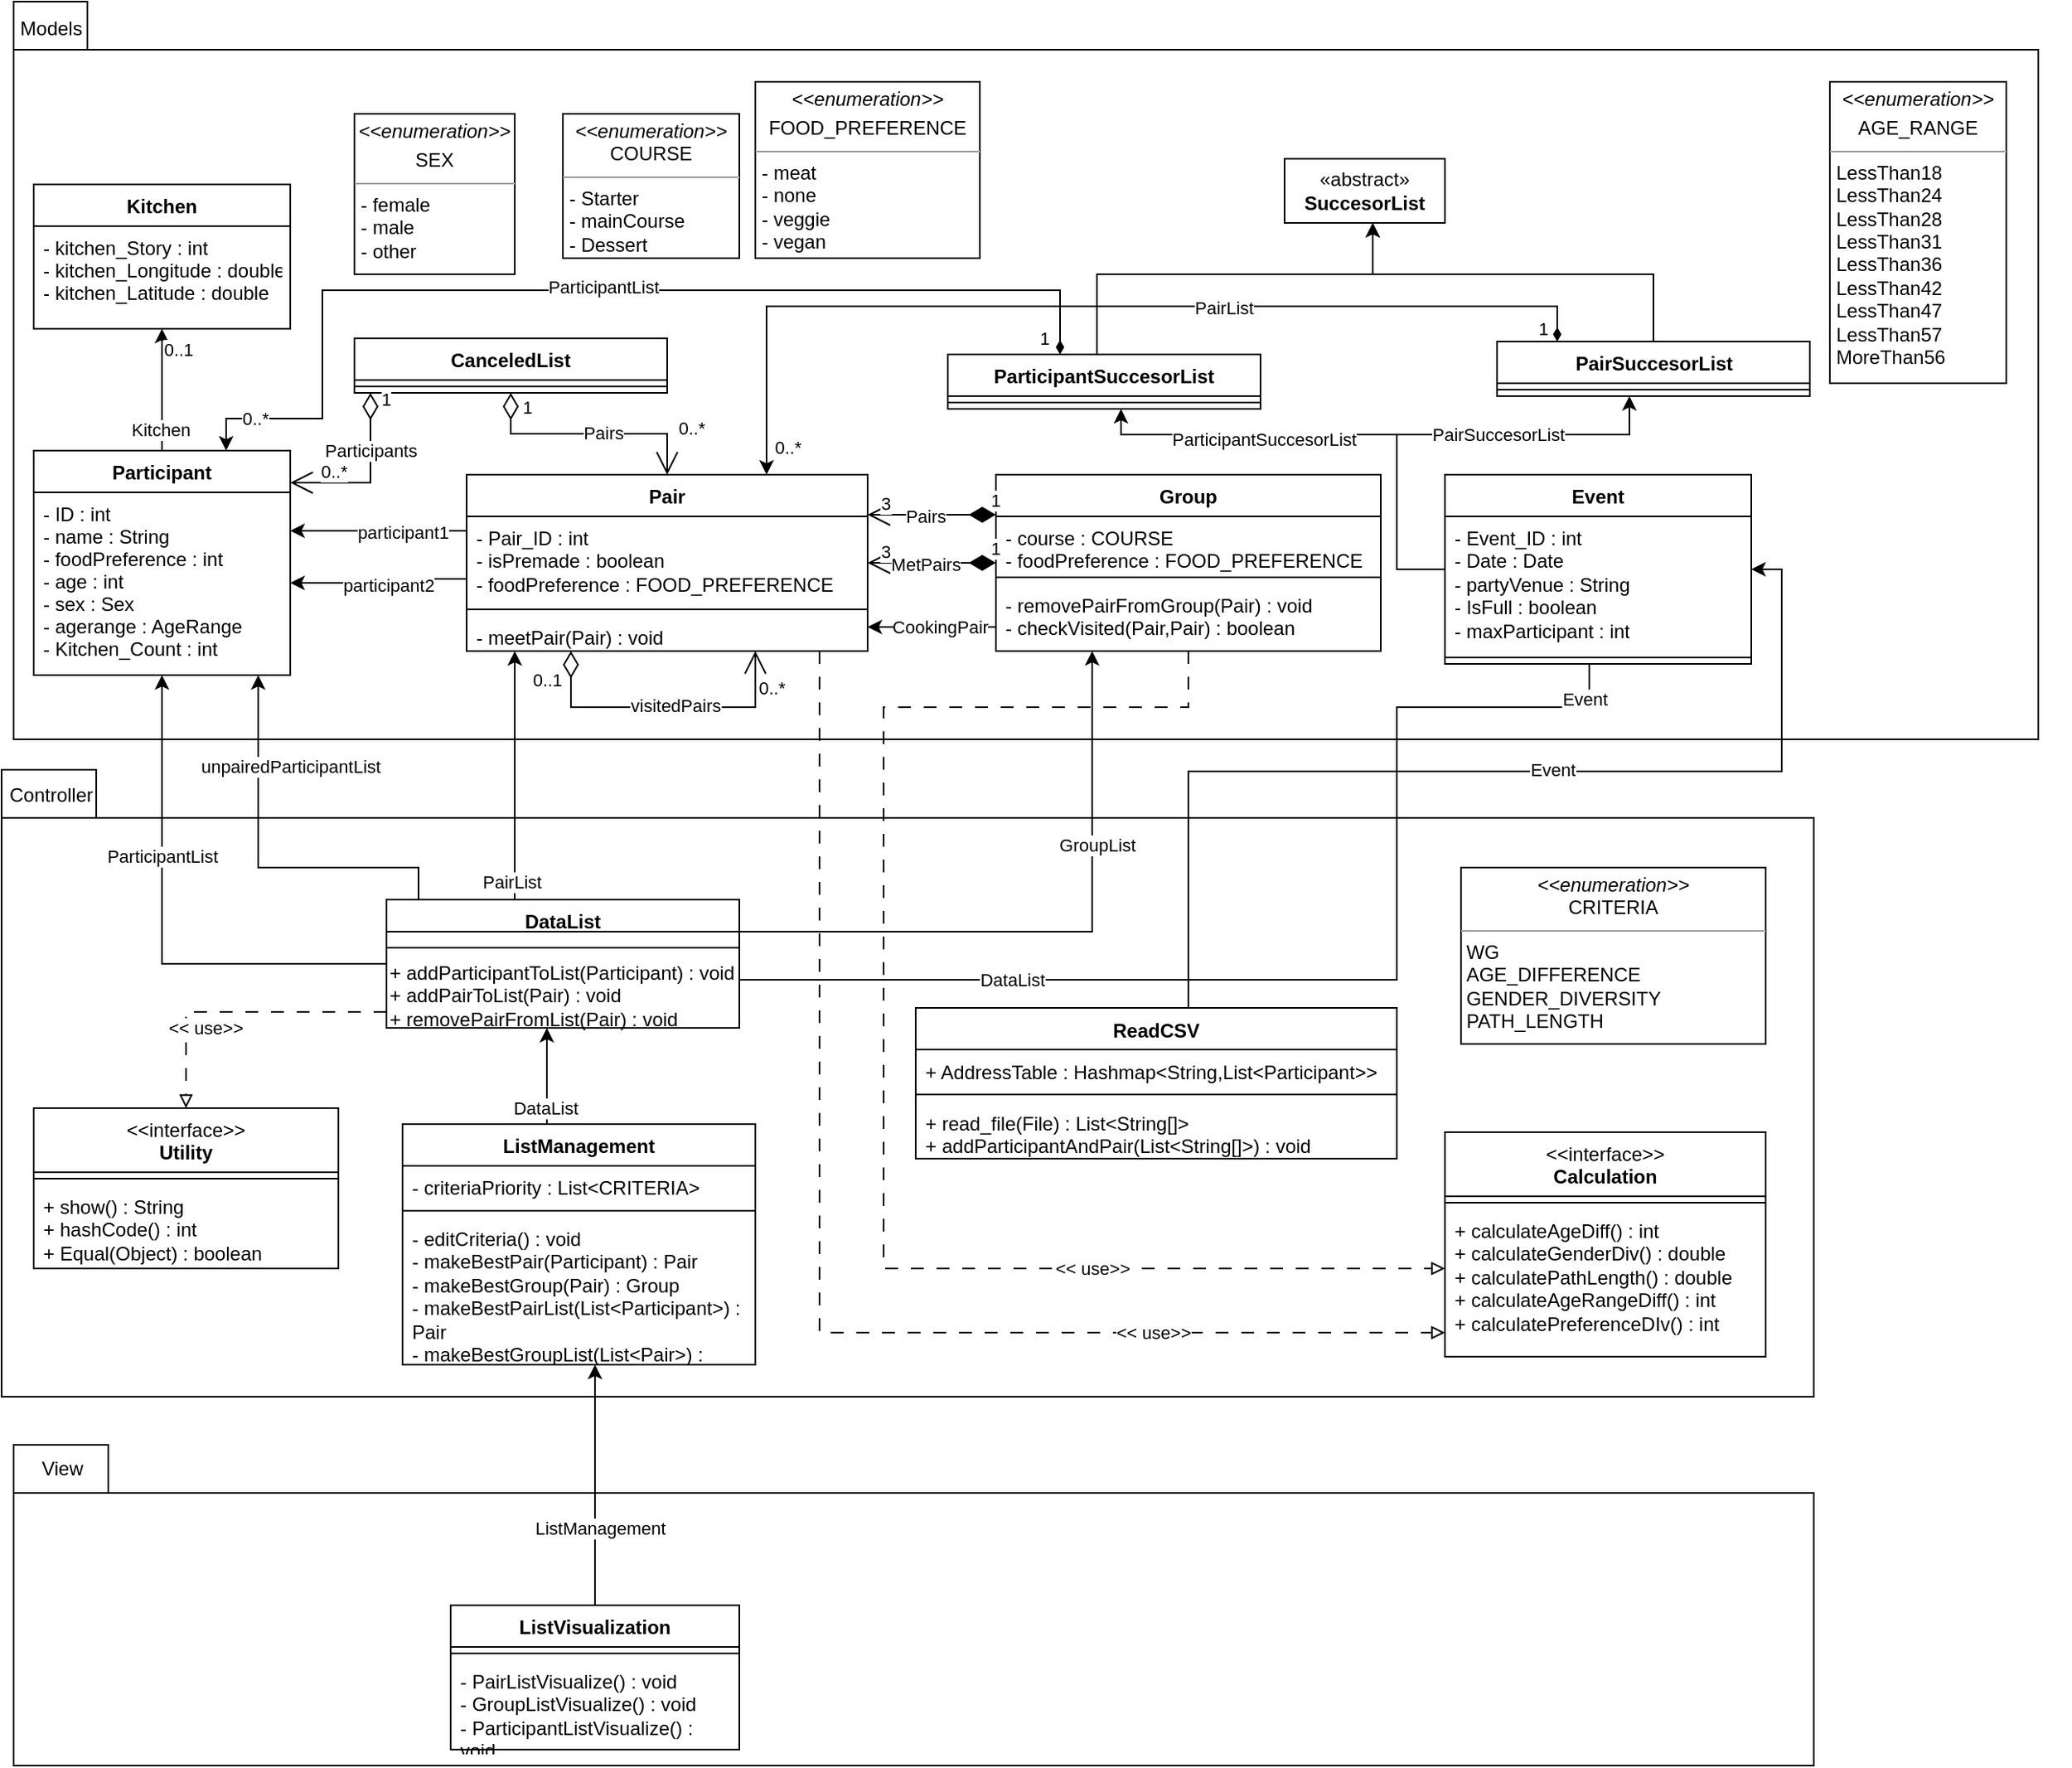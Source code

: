 <mxfile version="21.2.9" type="device">
  <diagram name="Page-1" id="86kGKsYgO495ie1x49M2">
    <mxGraphModel dx="1538" dy="1833" grid="1" gridSize="10" guides="1" tooltips="1" connect="1" arrows="1" fold="1" page="1" pageScale="1" pageWidth="850" pageHeight="1100" math="0" shadow="0">
      <root>
        <mxCell id="0" />
        <mxCell id="1" parent="0" />
        <mxCell id="tgPBSSRWqkqk4DsDawLG-85" value="" style="shape=folder;fontStyle=1;spacingTop=10;tabWidth=59;tabHeight=30;tabPosition=left;html=1;whiteSpace=wrap;" parent="1" vertex="1">
          <mxGeometry x="50" y="-391" width="1130" height="391" as="geometry" />
        </mxCell>
        <mxCell id="tgPBSSRWqkqk4DsDawLG-37" value="" style="shape=folder;fontStyle=1;spacingTop=10;tabWidth=40;tabHeight=30;tabPosition=left;html=1;whiteSpace=wrap;" parent="1" vertex="1">
          <mxGeometry x="57.5" y="-870" width="1262.5" height="460" as="geometry" />
        </mxCell>
        <mxCell id="tgPBSSRWqkqk4DsDawLG-45" style="edgeStyle=orthogonalEdgeStyle;rounded=0;orthogonalLoop=1;jettySize=auto;html=1;" parent="1" source="tgPBSSRWqkqk4DsDawLG-4" target="tgPBSSRWqkqk4DsDawLG-14" edge="1">
          <mxGeometry relative="1" as="geometry">
            <Array as="points">
              <mxPoint x="150" y="-610" />
              <mxPoint x="150" y="-610" />
            </Array>
          </mxGeometry>
        </mxCell>
        <mxCell id="tgPBSSRWqkqk4DsDawLG-46" value="Kitchen" style="edgeLabel;html=1;align=center;verticalAlign=middle;resizable=0;points=[];" parent="tgPBSSRWqkqk4DsDawLG-45" vertex="1" connectable="0">
          <mxGeometry x="-0.66" y="1" relative="1" as="geometry">
            <mxPoint as="offset" />
          </mxGeometry>
        </mxCell>
        <mxCell id="tgPBSSRWqkqk4DsDawLG-47" value="0..1" style="edgeLabel;html=1;align=center;verticalAlign=middle;resizable=0;points=[];" parent="tgPBSSRWqkqk4DsDawLG-45" vertex="1" connectable="0">
          <mxGeometry x="0.676" relative="1" as="geometry">
            <mxPoint x="10" as="offset" />
          </mxGeometry>
        </mxCell>
        <mxCell id="tgPBSSRWqkqk4DsDawLG-4" value="Participant" style="swimlane;fontStyle=1;align=center;verticalAlign=top;childLayout=stackLayout;horizontal=1;startSize=26;horizontalStack=0;resizeParent=1;resizeLast=0;collapsible=1;marginBottom=0;rounded=0;shadow=0;strokeWidth=1;" parent="1" vertex="1">
          <mxGeometry x="70" y="-590" width="160" height="140" as="geometry">
            <mxRectangle x="550" y="140" width="160" height="26" as="alternateBounds" />
          </mxGeometry>
        </mxCell>
        <mxCell id="tgPBSSRWqkqk4DsDawLG-5" value="- ID : int&#xa;- name : String&#xa;- foodPreference : int&#xa;- age : int&#xa;- sex : Sex&#xa;- agerange : AgeRange&#xa;- Kitchen_Count : int" style="text;align=left;verticalAlign=top;spacingLeft=4;spacingRight=4;overflow=hidden;rotatable=0;points=[[0,0.5],[1,0.5]];portConstraint=eastwest;" parent="tgPBSSRWqkqk4DsDawLG-4" vertex="1">
          <mxGeometry y="26" width="160" height="114" as="geometry" />
        </mxCell>
        <mxCell id="tgPBSSRWqkqk4DsDawLG-39" style="edgeStyle=orthogonalEdgeStyle;rounded=0;orthogonalLoop=1;jettySize=auto;html=1;" parent="1" target="tgPBSSRWqkqk4DsDawLG-4" edge="1">
          <mxGeometry relative="1" as="geometry">
            <mxPoint x="340" y="-560" as="sourcePoint" />
            <Array as="points">
              <mxPoint x="340" y="-540" />
            </Array>
          </mxGeometry>
        </mxCell>
        <mxCell id="tgPBSSRWqkqk4DsDawLG-40" value="participant1" style="edgeLabel;html=1;align=center;verticalAlign=middle;resizable=0;points=[];" parent="tgPBSSRWqkqk4DsDawLG-39" vertex="1" connectable="0">
          <mxGeometry x="-0.078" y="1" relative="1" as="geometry">
            <mxPoint as="offset" />
          </mxGeometry>
        </mxCell>
        <mxCell id="tgPBSSRWqkqk4DsDawLG-6" value="Pair" style="swimlane;fontStyle=1;align=center;verticalAlign=top;childLayout=stackLayout;horizontal=1;startSize=26;horizontalStack=0;resizeParent=1;resizeParentMax=0;resizeLast=0;collapsible=1;marginBottom=0;whiteSpace=wrap;html=1;" parent="1" vertex="1">
          <mxGeometry x="340" y="-575" width="250" height="110" as="geometry" />
        </mxCell>
        <mxCell id="tgPBSSRWqkqk4DsDawLG-7" value="- Pair_ID : int&lt;br&gt;&lt;div&gt;- isPremade : boolean&lt;/div&gt;&lt;div&gt;- foodPreference : FOOD_PREFERENCE&lt;/div&gt;&lt;div&gt;&lt;br&gt;&lt;/div&gt;" style="text;strokeColor=none;fillColor=none;align=left;verticalAlign=top;spacingLeft=4;spacingRight=4;overflow=hidden;rotatable=0;points=[[0,0.5],[1,0.5]];portConstraint=eastwest;whiteSpace=wrap;html=1;" parent="tgPBSSRWqkqk4DsDawLG-6" vertex="1">
          <mxGeometry y="26" width="250" height="54" as="geometry" />
        </mxCell>
        <mxCell id="tgPBSSRWqkqk4DsDawLG-8" value="" style="line;strokeWidth=1;fillColor=none;align=left;verticalAlign=middle;spacingTop=-1;spacingLeft=3;spacingRight=3;rotatable=0;labelPosition=right;points=[];portConstraint=eastwest;strokeColor=inherit;" parent="tgPBSSRWqkqk4DsDawLG-6" vertex="1">
          <mxGeometry y="80" width="250" height="8" as="geometry" />
        </mxCell>
        <mxCell id="tgPBSSRWqkqk4DsDawLG-9" value="- meetPair(Pair) : void&amp;nbsp;&lt;br&gt;&lt;br&gt;" style="text;strokeColor=none;fillColor=none;align=left;verticalAlign=top;spacingLeft=4;spacingRight=4;overflow=hidden;rotatable=0;points=[[0,0.5],[1,0.5]];portConstraint=eastwest;whiteSpace=wrap;html=1;" parent="tgPBSSRWqkqk4DsDawLG-6" vertex="1">
          <mxGeometry y="88" width="250" height="22" as="geometry" />
        </mxCell>
        <mxCell id="tgPBSSRWqkqk4DsDawLG-51" style="edgeStyle=orthogonalEdgeStyle;rounded=0;orthogonalLoop=1;jettySize=auto;html=1;" parent="1" source="tgPBSSRWqkqk4DsDawLG-10" target="tgPBSSRWqkqk4DsDawLG-6" edge="1">
          <mxGeometry relative="1" as="geometry">
            <Array as="points">
              <mxPoint x="630" y="-480" />
              <mxPoint x="630" y="-480" />
            </Array>
          </mxGeometry>
        </mxCell>
        <mxCell id="tgPBSSRWqkqk4DsDawLG-52" value="CookingPair" style="edgeLabel;html=1;align=center;verticalAlign=middle;resizable=0;points=[];" parent="tgPBSSRWqkqk4DsDawLG-51" vertex="1" connectable="0">
          <mxGeometry x="-0.27" relative="1" as="geometry">
            <mxPoint x="-6" as="offset" />
          </mxGeometry>
        </mxCell>
        <mxCell id="tgPBSSRWqkqk4DsDawLG-10" value="Group" style="swimlane;fontStyle=1;align=center;verticalAlign=top;childLayout=stackLayout;horizontal=1;startSize=26;horizontalStack=0;resizeParent=1;resizeParentMax=0;resizeLast=0;collapsible=1;marginBottom=0;whiteSpace=wrap;html=1;" parent="1" vertex="1">
          <mxGeometry x="670" y="-575" width="240" height="110" as="geometry" />
        </mxCell>
        <mxCell id="tgPBSSRWqkqk4DsDawLG-11" value="&lt;div&gt;- course : COURSE&lt;/div&gt;&lt;div&gt;- foodPreference : FOOD_PREFERENCE&lt;br&gt;&lt;/div&gt;" style="text;strokeColor=none;fillColor=none;align=left;verticalAlign=top;spacingLeft=4;spacingRight=4;overflow=hidden;rotatable=0;points=[[0,0.5],[1,0.5]];portConstraint=eastwest;whiteSpace=wrap;html=1;" parent="tgPBSSRWqkqk4DsDawLG-10" vertex="1">
          <mxGeometry y="26" width="240" height="34" as="geometry" />
        </mxCell>
        <mxCell id="tgPBSSRWqkqk4DsDawLG-12" value="" style="line;strokeWidth=1;fillColor=none;align=left;verticalAlign=middle;spacingTop=-1;spacingLeft=3;spacingRight=3;rotatable=0;labelPosition=right;points=[];portConstraint=eastwest;strokeColor=inherit;" parent="tgPBSSRWqkqk4DsDawLG-10" vertex="1">
          <mxGeometry y="60" width="240" height="8" as="geometry" />
        </mxCell>
        <mxCell id="tgPBSSRWqkqk4DsDawLG-13" value="- removePairFromGroup(Pair) : void&lt;br&gt;&lt;div&gt;- checkVisited(Pair,Pair) : boolean&lt;/div&gt;" style="text;strokeColor=none;fillColor=none;align=left;verticalAlign=top;spacingLeft=4;spacingRight=4;overflow=hidden;rotatable=0;points=[[0,0.5],[1,0.5]];portConstraint=eastwest;whiteSpace=wrap;html=1;" parent="tgPBSSRWqkqk4DsDawLG-10" vertex="1">
          <mxGeometry y="68" width="240" height="42" as="geometry" />
        </mxCell>
        <mxCell id="tgPBSSRWqkqk4DsDawLG-14" value="Kitchen" style="swimlane;fontStyle=1;align=center;verticalAlign=top;childLayout=stackLayout;horizontal=1;startSize=26;horizontalStack=0;resizeParent=1;resizeLast=0;collapsible=1;marginBottom=0;rounded=0;shadow=0;strokeWidth=1;" parent="1" vertex="1">
          <mxGeometry x="70" y="-756" width="160" height="90" as="geometry">
            <mxRectangle x="550" y="140" width="160" height="26" as="alternateBounds" />
          </mxGeometry>
        </mxCell>
        <mxCell id="tgPBSSRWqkqk4DsDawLG-15" value="- kitchen_Story : int&#xa;- kitchen_Longitude : double&#xa;- kitchen_Latitude : double" style="text;align=left;verticalAlign=top;spacingLeft=4;spacingRight=4;overflow=hidden;rotatable=0;points=[[0,0.5],[1,0.5]];portConstraint=eastwest;" parent="tgPBSSRWqkqk4DsDawLG-14" vertex="1">
          <mxGeometry y="26" width="160" height="64" as="geometry" />
        </mxCell>
        <mxCell id="tgPBSSRWqkqk4DsDawLG-23" value="CanceledList" style="swimlane;fontStyle=1;align=center;verticalAlign=top;childLayout=stackLayout;horizontal=1;startSize=26;horizontalStack=0;resizeParent=1;resizeParentMax=0;resizeLast=0;collapsible=1;marginBottom=0;whiteSpace=wrap;html=1;" parent="1" vertex="1">
          <mxGeometry x="270" y="-660.0" width="195" height="34" as="geometry" />
        </mxCell>
        <mxCell id="tgPBSSRWqkqk4DsDawLG-24" value="" style="line;strokeWidth=1;fillColor=none;align=left;verticalAlign=middle;spacingTop=-1;spacingLeft=3;spacingRight=3;rotatable=0;labelPosition=right;points=[];portConstraint=eastwest;strokeColor=inherit;" parent="tgPBSSRWqkqk4DsDawLG-23" vertex="1">
          <mxGeometry y="26" width="195" height="8" as="geometry" />
        </mxCell>
        <mxCell id="tgPBSSRWqkqk4DsDawLG-81" style="edgeStyle=orthogonalEdgeStyle;rounded=0;orthogonalLoop=1;jettySize=auto;html=1;" parent="1" source="tgPBSSRWqkqk4DsDawLG-29" target="tgPBSSRWqkqk4DsDawLG-20" edge="1">
          <mxGeometry relative="1" as="geometry">
            <Array as="points">
              <mxPoint x="920" y="-600" />
              <mxPoint x="748" y="-600" />
            </Array>
          </mxGeometry>
        </mxCell>
        <mxCell id="tgPBSSRWqkqk4DsDawLG-83" value="ParticipantSuccesorList" style="edgeLabel;html=1;align=center;verticalAlign=middle;resizable=0;points=[];" parent="tgPBSSRWqkqk4DsDawLG-81" vertex="1" connectable="0">
          <mxGeometry x="-0.013" y="3" relative="1" as="geometry">
            <mxPoint x="-48" as="offset" />
          </mxGeometry>
        </mxCell>
        <mxCell id="tgPBSSRWqkqk4DsDawLG-98" style="edgeStyle=orthogonalEdgeStyle;rounded=0;orthogonalLoop=1;jettySize=auto;html=1;endArrow=none;endFill=0;" parent="1" source="tgPBSSRWqkqk4DsDawLG-29" target="tgPBSSRWqkqk4DsDawLG-87" edge="1">
          <mxGeometry relative="1" as="geometry">
            <mxPoint x="920" y="-450" as="sourcePoint" />
            <Array as="points">
              <mxPoint x="1040" y="-430" />
              <mxPoint x="920" y="-430" />
              <mxPoint x="920" y="-260" />
              <mxPoint x="450" y="-260" />
            </Array>
          </mxGeometry>
        </mxCell>
        <mxCell id="tgPBSSRWqkqk4DsDawLG-103" value="DataList" style="edgeLabel;html=1;align=center;verticalAlign=middle;resizable=0;points=[];" parent="tgPBSSRWqkqk4DsDawLG-98" vertex="1" connectable="0">
          <mxGeometry x="-0.724" y="4" relative="1" as="geometry">
            <mxPoint x="-287" y="166" as="offset" />
          </mxGeometry>
        </mxCell>
        <mxCell id="tgPBSSRWqkqk4DsDawLG-131" value="Event" style="edgeLabel;html=1;align=center;verticalAlign=middle;resizable=0;points=[];" parent="tgPBSSRWqkqk4DsDawLG-98" vertex="1" connectable="0">
          <mxGeometry x="-0.96" y="-3" relative="1" as="geometry">
            <mxPoint y="7" as="offset" />
          </mxGeometry>
        </mxCell>
        <mxCell id="tgPBSSRWqkqk4DsDawLG-29" value="Event" style="swimlane;fontStyle=1;align=center;verticalAlign=top;childLayout=stackLayout;horizontal=1;startSize=26;horizontalStack=0;resizeParent=1;resizeParentMax=0;resizeLast=0;collapsible=1;marginBottom=0;whiteSpace=wrap;html=1;" parent="1" vertex="1">
          <mxGeometry x="950" y="-575" width="191" height="118" as="geometry" />
        </mxCell>
        <mxCell id="tgPBSSRWqkqk4DsDawLG-30" value="- Event_ID : int&lt;br&gt;- Date : Date&lt;br&gt;- partyVenue : String &lt;br&gt;&lt;div&gt;- IsFull : boolean &lt;br&gt;&lt;/div&gt;&lt;div&gt;- maxParticipant : int&lt;br&gt;&lt;/div&gt;" style="text;strokeColor=none;fillColor=none;align=left;verticalAlign=top;spacingLeft=4;spacingRight=4;overflow=hidden;rotatable=0;points=[[0,0.5],[1,0.5]];portConstraint=eastwest;whiteSpace=wrap;html=1;" parent="tgPBSSRWqkqk4DsDawLG-29" vertex="1">
          <mxGeometry y="26" width="191" height="84" as="geometry" />
        </mxCell>
        <mxCell id="tgPBSSRWqkqk4DsDawLG-31" value="" style="line;strokeWidth=1;fillColor=none;align=left;verticalAlign=middle;spacingTop=-1;spacingLeft=3;spacingRight=3;rotatable=0;labelPosition=right;points=[];portConstraint=eastwest;strokeColor=inherit;" parent="tgPBSSRWqkqk4DsDawLG-29" vertex="1">
          <mxGeometry y="110" width="191" height="8" as="geometry" />
        </mxCell>
        <mxCell id="tgPBSSRWqkqk4DsDawLG-32" value="&lt;p style=&quot;margin:0px;margin-top:4px;text-align:center;&quot;&gt;&lt;i&gt;&amp;lt;&amp;lt;enumeration&amp;gt;&amp;gt;&lt;/i&gt;&lt;br&gt;&lt;/p&gt;&lt;p style=&quot;margin:0px;margin-top:4px;text-align:center;&quot;&gt;SEX&lt;br&gt;&lt;/p&gt;&lt;hr size=&quot;1&quot;&gt;&lt;p style=&quot;margin:0px;margin-left:4px;&quot;&gt;- female&lt;/p&gt;&lt;p style=&quot;margin:0px;margin-left:4px;&quot;&gt;- male&lt;/p&gt;&lt;p style=&quot;margin:0px;margin-left:4px;&quot;&gt;- other&lt;/p&gt;" style="verticalAlign=top;align=left;overflow=fill;fontSize=12;fontFamily=Helvetica;html=1;whiteSpace=wrap;" parent="1" vertex="1">
          <mxGeometry x="270" y="-800" width="100" height="100" as="geometry" />
        </mxCell>
        <mxCell id="tgPBSSRWqkqk4DsDawLG-33" value="&lt;p style=&quot;margin:0px;margin-top:4px;text-align:center;&quot;&gt;&lt;i&gt;&amp;lt;&amp;lt;enumeration&amp;gt;&amp;gt;&lt;/i&gt;&lt;br&gt;&lt;/p&gt;&lt;p style=&quot;margin:0px;margin-top:4px;text-align:center;&quot;&gt;AGE_RANGE&lt;/p&gt;&lt;hr size=&quot;1&quot;&gt;&lt;p style=&quot;margin:0px;margin-left:4px;&quot;&gt;LessThan18&lt;/p&gt;&lt;p style=&quot;margin:0px;margin-left:4px;&quot;&gt;LessThan24&lt;/p&gt;&lt;p style=&quot;margin:0px;margin-left:4px;&quot;&gt;LessThan28&lt;/p&gt;&lt;p style=&quot;margin:0px;margin-left:4px;&quot;&gt;LessThan31&lt;/p&gt;&lt;p style=&quot;margin:0px;margin-left:4px;&quot;&gt;LessThan36&lt;/p&gt;&lt;p style=&quot;margin:0px;margin-left:4px;&quot;&gt;LessThan42&lt;/p&gt;&lt;p style=&quot;margin:0px;margin-left:4px;&quot;&gt;LessThan47&lt;/p&gt;&lt;p style=&quot;margin:0px;margin-left:4px;&quot;&gt;LessThan57&lt;/p&gt;&lt;p style=&quot;margin:0px;margin-left:4px;&quot;&gt;MoreThan56&lt;br&gt;&lt;/p&gt;" style="verticalAlign=top;align=left;overflow=fill;fontSize=12;fontFamily=Helvetica;html=1;whiteSpace=wrap;" parent="1" vertex="1">
          <mxGeometry x="1190" y="-820" width="110" height="188" as="geometry" />
        </mxCell>
        <mxCell id="tgPBSSRWqkqk4DsDawLG-34" value="&lt;p style=&quot;margin:0px;margin-top:4px;text-align:center;&quot;&gt;&lt;i&gt;&amp;lt;&amp;lt;enumeration&amp;gt;&amp;gt;&lt;/i&gt;&lt;br&gt;COURSE&lt;br&gt;&lt;/p&gt;&lt;hr size=&quot;1&quot;&gt;&lt;p style=&quot;margin:0px;margin-left:4px;&quot;&gt;- Starter&lt;br&gt;&lt;/p&gt;&lt;p style=&quot;margin:0px;margin-left:4px;&quot;&gt;- mainCourse&lt;br&gt;&lt;/p&gt;&lt;p style=&quot;margin:0px;margin-left:4px;&quot;&gt;- Dessert&lt;/p&gt;" style="verticalAlign=top;align=left;overflow=fill;fontSize=12;fontFamily=Helvetica;html=1;whiteSpace=wrap;" parent="1" vertex="1">
          <mxGeometry x="400" y="-800" width="110" height="90" as="geometry" />
        </mxCell>
        <mxCell id="tgPBSSRWqkqk4DsDawLG-36" value="&lt;p style=&quot;margin:0px;margin-top:4px;text-align:center;&quot;&gt;&lt;i&gt;&amp;lt;&amp;lt;enumeration&amp;gt;&amp;gt;&lt;/i&gt;&lt;br&gt;CRITERIA&lt;br&gt;&lt;/p&gt;&lt;hr size=&quot;1&quot;&gt;&lt;div&gt;&amp;nbsp;WG&lt;/div&gt;&lt;div&gt;&amp;nbsp;AGE_DIFFERENCE&lt;/div&gt;&lt;div&gt;&amp;nbsp;GENDER_DIVERSITY&lt;/div&gt;&lt;div&gt;&amp;nbsp;PATH_LENGTH&lt;br&gt;&lt;/div&gt;" style="verticalAlign=top;align=left;overflow=fill;fontSize=12;fontFamily=Helvetica;html=1;whiteSpace=wrap;" parent="1" vertex="1">
          <mxGeometry x="960" y="-330" width="190" height="110" as="geometry" />
        </mxCell>
        <mxCell id="tgPBSSRWqkqk4DsDawLG-38" value="Models" style="text;html=1;strokeColor=none;fillColor=none;align=center;verticalAlign=middle;whiteSpace=wrap;rounded=0;" parent="1" vertex="1">
          <mxGeometry x="51" y="-868" width="60" height="30" as="geometry" />
        </mxCell>
        <mxCell id="tgPBSSRWqkqk4DsDawLG-41" style="edgeStyle=orthogonalEdgeStyle;rounded=0;orthogonalLoop=1;jettySize=auto;html=1;" parent="1" source="tgPBSSRWqkqk4DsDawLG-6" edge="1">
          <mxGeometry relative="1" as="geometry">
            <mxPoint x="425" y="-507.5" as="sourcePoint" />
            <mxPoint x="230" y="-507.5" as="targetPoint" />
            <Array as="points">
              <mxPoint x="305" y="-510" />
              <mxPoint x="305" y="-507" />
            </Array>
          </mxGeometry>
        </mxCell>
        <mxCell id="tgPBSSRWqkqk4DsDawLG-42" value="participant2" style="edgeLabel;html=1;align=center;verticalAlign=middle;resizable=0;points=[];" parent="tgPBSSRWqkqk4DsDawLG-41" vertex="1" connectable="0">
          <mxGeometry x="-0.078" y="1" relative="1" as="geometry">
            <mxPoint as="offset" />
          </mxGeometry>
        </mxCell>
        <mxCell id="tgPBSSRWqkqk4DsDawLG-55" value="" style="endArrow=open;html=1;endSize=12;startArrow=diamondThin;startSize=14;startFill=0;edgeStyle=orthogonalEdgeStyle;align=left;verticalAlign=bottom;rounded=0;" parent="1" source="tgPBSSRWqkqk4DsDawLG-6" target="tgPBSSRWqkqk4DsDawLG-6" edge="1">
          <mxGeometry x="-0.789" y="-10" relative="1" as="geometry">
            <mxPoint x="480" y="-506.85" as="sourcePoint" />
            <mxPoint x="560" y="-459.85" as="targetPoint" />
            <Array as="points">
              <mxPoint x="405" y="-430" />
              <mxPoint x="520" y="-430" />
            </Array>
            <mxPoint as="offset" />
          </mxGeometry>
        </mxCell>
        <mxCell id="tgPBSSRWqkqk4DsDawLG-56" value="visitedPairs" style="edgeLabel;html=1;align=center;verticalAlign=middle;resizable=0;points=[];" parent="tgPBSSRWqkqk4DsDawLG-55" vertex="1" connectable="0">
          <mxGeometry x="0.361" y="1" relative="1" as="geometry">
            <mxPoint x="-26" as="offset" />
          </mxGeometry>
        </mxCell>
        <mxCell id="tgPBSSRWqkqk4DsDawLG-57" value="0..1" style="edgeLabel;html=1;align=center;verticalAlign=middle;resizable=0;points=[];" parent="tgPBSSRWqkqk4DsDawLG-55" vertex="1" connectable="0">
          <mxGeometry x="-0.689" y="-1" relative="1" as="geometry">
            <mxPoint x="-14" y="-11" as="offset" />
          </mxGeometry>
        </mxCell>
        <mxCell id="tgPBSSRWqkqk4DsDawLG-58" value="0..*" style="edgeLabel;html=1;align=center;verticalAlign=middle;resizable=0;points=[];" parent="tgPBSSRWqkqk4DsDawLG-55" vertex="1" connectable="0">
          <mxGeometry x="0.751" y="-1" relative="1" as="geometry">
            <mxPoint x="9" as="offset" />
          </mxGeometry>
        </mxCell>
        <mxCell id="tgPBSSRWqkqk4DsDawLG-62" value="1" style="endArrow=open;html=1;endSize=12;startArrow=diamondThin;startSize=14;startFill=1;edgeStyle=orthogonalEdgeStyle;align=left;verticalAlign=bottom;rounded=0;" parent="1" source="tgPBSSRWqkqk4DsDawLG-10" target="tgPBSSRWqkqk4DsDawLG-6" edge="1">
          <mxGeometry x="-0.879" relative="1" as="geometry">
            <mxPoint x="720" y="-534" as="sourcePoint" />
            <mxPoint x="555" y="-534" as="targetPoint" />
            <Array as="points">
              <mxPoint x="650" y="-550" />
              <mxPoint x="650" y="-550" />
            </Array>
            <mxPoint as="offset" />
          </mxGeometry>
        </mxCell>
        <mxCell id="tgPBSSRWqkqk4DsDawLG-63" value="Pairs" style="edgeLabel;html=1;align=center;verticalAlign=middle;resizable=0;points=[];" parent="tgPBSSRWqkqk4DsDawLG-62" vertex="1" connectable="0">
          <mxGeometry x="0.115" y="1" relative="1" as="geometry">
            <mxPoint as="offset" />
          </mxGeometry>
        </mxCell>
        <mxCell id="tgPBSSRWqkqk4DsDawLG-64" value="3" style="edgeLabel;html=1;align=center;verticalAlign=middle;resizable=0;points=[];" parent="tgPBSSRWqkqk4DsDawLG-62" vertex="1" connectable="0">
          <mxGeometry x="0.733" y="2" relative="1" as="geometry">
            <mxPoint y="-9" as="offset" />
          </mxGeometry>
        </mxCell>
        <mxCell id="tgPBSSRWqkqk4DsDawLG-67" value="" style="group" parent="1" vertex="1" connectable="0">
          <mxGeometry x="880" y="-710" width="460" height="124" as="geometry" />
        </mxCell>
        <mxCell id="tgPBSSRWqkqk4DsDawLG-18" value="PairSuccesorList" style="swimlane;fontStyle=1;align=center;verticalAlign=top;childLayout=stackLayout;horizontal=1;startSize=26;horizontalStack=0;resizeParent=1;resizeParentMax=0;resizeLast=0;collapsible=1;marginBottom=0;whiteSpace=wrap;html=1;" parent="tgPBSSRWqkqk4DsDawLG-67" vertex="1">
          <mxGeometry x="102.5" y="52" width="195" height="34" as="geometry" />
        </mxCell>
        <mxCell id="tgPBSSRWqkqk4DsDawLG-19" value="" style="line;strokeWidth=1;fillColor=none;align=left;verticalAlign=middle;spacingTop=-1;spacingLeft=3;spacingRight=3;rotatable=0;labelPosition=right;points=[];portConstraint=eastwest;strokeColor=inherit;" parent="tgPBSSRWqkqk4DsDawLG-18" vertex="1">
          <mxGeometry y="26" width="195" height="8" as="geometry" />
        </mxCell>
        <mxCell id="tgPBSSRWqkqk4DsDawLG-68" value="1" style="endArrow=open;html=1;endSize=12;startArrow=diamondThin;startSize=14;startFill=0;edgeStyle=orthogonalEdgeStyle;align=left;verticalAlign=bottom;rounded=0;" parent="1" source="tgPBSSRWqkqk4DsDawLG-23" target="tgPBSSRWqkqk4DsDawLG-6" edge="1">
          <mxGeometry x="-0.765" y="5" relative="1" as="geometry">
            <mxPoint x="460" y="-620" as="sourcePoint" />
            <mxPoint x="300" y="-620" as="targetPoint" />
            <Array as="points" />
            <mxPoint as="offset" />
          </mxGeometry>
        </mxCell>
        <mxCell id="tgPBSSRWqkqk4DsDawLG-69" value="Pairs" style="edgeLabel;html=1;align=center;verticalAlign=middle;resizable=0;points=[];" parent="tgPBSSRWqkqk4DsDawLG-68" vertex="1" connectable="0">
          <mxGeometry x="0.115" y="1" relative="1" as="geometry">
            <mxPoint as="offset" />
          </mxGeometry>
        </mxCell>
        <mxCell id="tgPBSSRWqkqk4DsDawLG-70" value="0..*" style="edgeLabel;html=1;align=center;verticalAlign=middle;resizable=0;points=[];" parent="tgPBSSRWqkqk4DsDawLG-68" vertex="1" connectable="0">
          <mxGeometry x="0.733" y="2" relative="1" as="geometry">
            <mxPoint x="13" y="-9" as="offset" />
          </mxGeometry>
        </mxCell>
        <mxCell id="tgPBSSRWqkqk4DsDawLG-72" value="1" style="endArrow=open;html=1;endSize=12;startArrow=diamondThin;startSize=14;startFill=0;edgeStyle=orthogonalEdgeStyle;align=left;verticalAlign=bottom;rounded=0;" parent="1" source="tgPBSSRWqkqk4DsDawLG-23" target="tgPBSSRWqkqk4DsDawLG-4" edge="1">
          <mxGeometry x="-0.765" y="5" relative="1" as="geometry">
            <mxPoint x="415" y="-684" as="sourcePoint" />
            <mxPoint x="415" y="-565" as="targetPoint" />
            <Array as="points">
              <mxPoint x="405" y="-660" />
              <mxPoint x="280" y="-660" />
              <mxPoint x="280" y="-570" />
            </Array>
            <mxPoint as="offset" />
          </mxGeometry>
        </mxCell>
        <mxCell id="tgPBSSRWqkqk4DsDawLG-73" value="Participants" style="edgeLabel;html=1;align=center;verticalAlign=middle;resizable=0;points=[];" parent="tgPBSSRWqkqk4DsDawLG-72" vertex="1" connectable="0">
          <mxGeometry x="0.115" y="1" relative="1" as="geometry">
            <mxPoint x="3" y="-21" as="offset" />
          </mxGeometry>
        </mxCell>
        <mxCell id="tgPBSSRWqkqk4DsDawLG-74" value="0..*" style="edgeLabel;html=1;align=center;verticalAlign=middle;resizable=0;points=[];" parent="tgPBSSRWqkqk4DsDawLG-72" vertex="1" connectable="0">
          <mxGeometry x="0.733" y="2" relative="1" as="geometry">
            <mxPoint x="13" y="-9" as="offset" />
          </mxGeometry>
        </mxCell>
        <mxCell id="Bya615chVCOIR74EOYoo-1" value="1" style="edgeStyle=orthogonalEdgeStyle;rounded=0;orthogonalLoop=1;jettySize=auto;html=1;entryX=0.75;entryY=0;entryDx=0;entryDy=0;startArrow=diamondThin;startFill=1;" parent="1" source="tgPBSSRWqkqk4DsDawLG-20" target="tgPBSSRWqkqk4DsDawLG-4" edge="1">
          <mxGeometry x="0.008" relative="1" as="geometry">
            <Array as="points">
              <mxPoint x="710" y="-690" />
              <mxPoint x="250" y="-690" />
              <mxPoint x="250" y="-610" />
              <mxPoint x="190" y="-610" />
            </Array>
            <mxPoint as="offset" />
          </mxGeometry>
        </mxCell>
        <mxCell id="Bya615chVCOIR74EOYoo-2" value="1" style="edgeLabel;html=1;align=center;verticalAlign=middle;resizable=0;points=[];" parent="Bya615chVCOIR74EOYoo-1" vertex="1" connectable="0">
          <mxGeometry x="-0.936" y="1" relative="1" as="geometry">
            <mxPoint x="-9" y="11" as="offset" />
          </mxGeometry>
        </mxCell>
        <mxCell id="Bya615chVCOIR74EOYoo-3" value="0..*" style="edgeLabel;html=1;align=center;verticalAlign=middle;resizable=0;points=[];" parent="Bya615chVCOIR74EOYoo-1" vertex="1" connectable="0">
          <mxGeometry x="0.886" relative="1" as="geometry">
            <mxPoint as="offset" />
          </mxGeometry>
        </mxCell>
        <mxCell id="Bya615chVCOIR74EOYoo-4" value="ParticipantList" style="edgeLabel;html=1;align=center;verticalAlign=middle;resizable=0;points=[];" parent="Bya615chVCOIR74EOYoo-1" vertex="1" connectable="0">
          <mxGeometry x="-0.015" y="-2" relative="1" as="geometry">
            <mxPoint as="offset" />
          </mxGeometry>
        </mxCell>
        <mxCell id="tgPBSSRWqkqk4DsDawLG-20" value="ParticipantSuccesorList" style="swimlane;fontStyle=1;align=center;verticalAlign=top;childLayout=stackLayout;horizontal=1;startSize=26;horizontalStack=0;resizeParent=1;resizeParentMax=0;resizeLast=0;collapsible=1;marginBottom=0;whiteSpace=wrap;html=1;" parent="1" vertex="1">
          <mxGeometry x="640" y="-650" width="195" height="34" as="geometry" />
        </mxCell>
        <mxCell id="tgPBSSRWqkqk4DsDawLG-21" value="" style="line;strokeWidth=1;fillColor=none;align=left;verticalAlign=middle;spacingTop=-1;spacingLeft=3;spacingRight=3;rotatable=0;labelPosition=right;points=[];portConstraint=eastwest;strokeColor=inherit;" parent="tgPBSSRWqkqk4DsDawLG-20" vertex="1">
          <mxGeometry y="26" width="195" height="8" as="geometry" />
        </mxCell>
        <mxCell id="tgPBSSRWqkqk4DsDawLG-66" style="edgeStyle=orthogonalEdgeStyle;rounded=0;orthogonalLoop=1;jettySize=auto;html=1;" parent="1" source="tgPBSSRWqkqk4DsDawLG-20" target="tgPBSSRWqkqk4DsDawLG-22" edge="1">
          <mxGeometry relative="1" as="geometry">
            <Array as="points">
              <mxPoint x="733" y="-700" />
              <mxPoint x="905" y="-700" />
            </Array>
          </mxGeometry>
        </mxCell>
        <mxCell id="tgPBSSRWqkqk4DsDawLG-80" style="edgeStyle=orthogonalEdgeStyle;rounded=0;orthogonalLoop=1;jettySize=auto;html=1;" parent="1" source="tgPBSSRWqkqk4DsDawLG-29" target="tgPBSSRWqkqk4DsDawLG-18" edge="1">
          <mxGeometry relative="1" as="geometry">
            <Array as="points">
              <mxPoint x="920" y="-600" />
              <mxPoint x="1065" y="-600" />
            </Array>
          </mxGeometry>
        </mxCell>
        <mxCell id="tgPBSSRWqkqk4DsDawLG-82" value="PairSuccesorList" style="edgeLabel;html=1;align=center;verticalAlign=middle;resizable=0;points=[];" parent="tgPBSSRWqkqk4DsDawLG-80" vertex="1" connectable="0">
          <mxGeometry x="-0.055" relative="1" as="geometry">
            <mxPoint x="43" as="offset" />
          </mxGeometry>
        </mxCell>
        <mxCell id="tgPBSSRWqkqk4DsDawLG-22" value="«abstract»&lt;br&gt;&lt;b&gt;SuccesorList&lt;/b&gt;" style="html=1;whiteSpace=wrap;" parent="1" vertex="1">
          <mxGeometry x="850" y="-772" width="100" height="40" as="geometry" />
        </mxCell>
        <mxCell id="tgPBSSRWqkqk4DsDawLG-65" style="edgeStyle=orthogonalEdgeStyle;rounded=0;orthogonalLoop=1;jettySize=auto;html=1;" parent="1" source="tgPBSSRWqkqk4DsDawLG-18" target="tgPBSSRWqkqk4DsDawLG-22" edge="1">
          <mxGeometry relative="1" as="geometry">
            <Array as="points">
              <mxPoint x="1080" y="-700" />
              <mxPoint x="905" y="-700" />
            </Array>
          </mxGeometry>
        </mxCell>
        <mxCell id="tgPBSSRWqkqk4DsDawLG-86" value="Controller" style="text;html=1;strokeColor=none;fillColor=none;align=center;verticalAlign=middle;whiteSpace=wrap;rounded=0;" parent="1" vertex="1">
          <mxGeometry x="51" y="-390" width="60" height="30" as="geometry" />
        </mxCell>
        <mxCell id="tgPBSSRWqkqk4DsDawLG-95" style="edgeStyle=orthogonalEdgeStyle;rounded=0;orthogonalLoop=1;jettySize=auto;html=1;" parent="1" source="tgPBSSRWqkqk4DsDawLG-87" target="tgPBSSRWqkqk4DsDawLG-4" edge="1">
          <mxGeometry relative="1" as="geometry" />
        </mxCell>
        <mxCell id="tgPBSSRWqkqk4DsDawLG-101" value="ParticipantList" style="edgeLabel;html=1;align=center;verticalAlign=middle;resizable=0;points=[];" parent="tgPBSSRWqkqk4DsDawLG-95" vertex="1" connectable="0">
          <mxGeometry x="0.674" y="-3" relative="1" as="geometry">
            <mxPoint x="-3" y="61" as="offset" />
          </mxGeometry>
        </mxCell>
        <mxCell id="tgPBSSRWqkqk4DsDawLG-96" style="edgeStyle=orthogonalEdgeStyle;rounded=0;orthogonalLoop=1;jettySize=auto;html=1;" parent="1" source="tgPBSSRWqkqk4DsDawLG-87" target="tgPBSSRWqkqk4DsDawLG-6" edge="1">
          <mxGeometry relative="1" as="geometry">
            <Array as="points">
              <mxPoint x="370" y="-350" />
              <mxPoint x="370" y="-350" />
            </Array>
          </mxGeometry>
        </mxCell>
        <mxCell id="tgPBSSRWqkqk4DsDawLG-100" value="PairList" style="edgeLabel;html=1;align=center;verticalAlign=middle;resizable=0;points=[];" parent="tgPBSSRWqkqk4DsDawLG-96" vertex="1" connectable="0">
          <mxGeometry x="-0.143" y="-2" relative="1" as="geometry">
            <mxPoint x="-4" y="55" as="offset" />
          </mxGeometry>
        </mxCell>
        <mxCell id="tgPBSSRWqkqk4DsDawLG-99" style="edgeStyle=orthogonalEdgeStyle;rounded=0;orthogonalLoop=1;jettySize=auto;html=1;" parent="1" source="tgPBSSRWqkqk4DsDawLG-87" target="tgPBSSRWqkqk4DsDawLG-10" edge="1">
          <mxGeometry relative="1" as="geometry">
            <Array as="points">
              <mxPoint x="730" y="-290" />
            </Array>
          </mxGeometry>
        </mxCell>
        <mxCell id="tgPBSSRWqkqk4DsDawLG-102" value="GroupList" style="edgeLabel;html=1;align=center;verticalAlign=middle;resizable=0;points=[];" parent="tgPBSSRWqkqk4DsDawLG-99" vertex="1" connectable="0">
          <mxGeometry x="0.618" y="-1" relative="1" as="geometry">
            <mxPoint x="2" y="45" as="offset" />
          </mxGeometry>
        </mxCell>
        <mxCell id="tgPBSSRWqkqk4DsDawLG-87" value="DataList" style="swimlane;fontStyle=1;align=center;verticalAlign=top;childLayout=stackLayout;horizontal=1;startSize=20;horizontalStack=0;resizeParent=1;resizeParentMax=0;resizeLast=0;collapsible=1;marginBottom=0;whiteSpace=wrap;html=1;" parent="1" vertex="1">
          <mxGeometry x="290" y="-310" width="220" height="80" as="geometry" />
        </mxCell>
        <mxCell id="tgPBSSRWqkqk4DsDawLG-89" value="" style="line;strokeWidth=1;fillColor=none;align=left;verticalAlign=middle;spacingTop=-1;spacingLeft=3;spacingRight=3;rotatable=0;labelPosition=right;points=[];portConstraint=eastwest;strokeColor=inherit;" parent="tgPBSSRWqkqk4DsDawLG-87" vertex="1">
          <mxGeometry y="20" width="220" height="20" as="geometry" />
        </mxCell>
        <mxCell id="T4trGRCKs-SLKCmKjAML-4" value="&lt;div align=&quot;left&quot;&gt;+ addParticipantToList(Participant) : void&lt;/div&gt;&lt;div align=&quot;left&quot;&gt;+ addPairToList(Pair) : void&lt;/div&gt;&lt;div align=&quot;left&quot;&gt;+ removePairFromList(Pair) : void&lt;br&gt;&lt;/div&gt;" style="text;html=1;strokeColor=none;fillColor=none;align=left;verticalAlign=middle;whiteSpace=wrap;rounded=0;" vertex="1" parent="tgPBSSRWqkqk4DsDawLG-87">
          <mxGeometry y="40" width="220" height="40" as="geometry" />
        </mxCell>
        <mxCell id="tgPBSSRWqkqk4DsDawLG-105" value="&lt;span style=&quot;font-weight: normal;&quot;&gt;&amp;lt;&amp;lt;interface&amp;gt;&amp;gt;&lt;/span&gt;&lt;br&gt;&lt;div&gt;Calculation&lt;br&gt;&lt;/div&gt;" style="swimlane;fontStyle=1;align=center;verticalAlign=top;childLayout=stackLayout;horizontal=1;startSize=40;horizontalStack=0;resizeParent=1;resizeParentMax=0;resizeLast=0;collapsible=1;marginBottom=0;whiteSpace=wrap;html=1;" parent="1" vertex="1">
          <mxGeometry x="950" y="-165" width="200" height="140" as="geometry" />
        </mxCell>
        <mxCell id="tgPBSSRWqkqk4DsDawLG-107" value="" style="line;strokeWidth=1;fillColor=none;align=left;verticalAlign=middle;spacingTop=-1;spacingLeft=3;spacingRight=3;rotatable=0;labelPosition=right;points=[];portConstraint=eastwest;strokeColor=inherit;" parent="tgPBSSRWqkqk4DsDawLG-105" vertex="1">
          <mxGeometry y="40" width="200" height="8" as="geometry" />
        </mxCell>
        <mxCell id="tgPBSSRWqkqk4DsDawLG-108" value="&lt;div&gt;+ calculateAgeDiff() : int&lt;/div&gt;&lt;div&gt;+ calculateGenderDiv() : double&lt;/div&gt;&lt;div&gt;+ calculatePathLength() : double&lt;/div&gt;&lt;div&gt;+ calculateAgeRangeDiff() : int &lt;br&gt;&lt;/div&gt;&lt;div&gt;+ calculatePreferenceDIv() : int&lt;br&gt;&lt;/div&gt;" style="text;strokeColor=none;fillColor=none;align=left;verticalAlign=top;spacingLeft=4;spacingRight=4;overflow=hidden;rotatable=0;points=[[0,0.5],[1,0.5]];portConstraint=eastwest;whiteSpace=wrap;html=1;" parent="tgPBSSRWqkqk4DsDawLG-105" vertex="1">
          <mxGeometry y="48" width="200" height="92" as="geometry" />
        </mxCell>
        <mxCell id="tgPBSSRWqkqk4DsDawLG-114" style="edgeStyle=orthogonalEdgeStyle;rounded=0;orthogonalLoop=1;jettySize=auto;html=1;" parent="1" source="tgPBSSRWqkqk4DsDawLG-111" target="tgPBSSRWqkqk4DsDawLG-29" edge="1">
          <mxGeometry relative="1" as="geometry">
            <Array as="points">
              <mxPoint x="790" y="-390" />
              <mxPoint x="1160" y="-390" />
              <mxPoint x="1160" y="-516" />
            </Array>
          </mxGeometry>
        </mxCell>
        <mxCell id="tgPBSSRWqkqk4DsDawLG-115" value="Event" style="edgeLabel;html=1;align=center;verticalAlign=middle;resizable=0;points=[];" parent="tgPBSSRWqkqk4DsDawLG-114" vertex="1" connectable="0">
          <mxGeometry x="0.131" y="1" relative="1" as="geometry">
            <mxPoint as="offset" />
          </mxGeometry>
        </mxCell>
        <mxCell id="tgPBSSRWqkqk4DsDawLG-111" value="ReadCSV" style="swimlane;fontStyle=1;align=center;verticalAlign=top;childLayout=stackLayout;horizontal=1;startSize=26;horizontalStack=0;resizeParent=1;resizeParentMax=0;resizeLast=0;collapsible=1;marginBottom=0;whiteSpace=wrap;html=1;" parent="1" vertex="1">
          <mxGeometry x="620" y="-242.5" width="300" height="94" as="geometry" />
        </mxCell>
        <mxCell id="T4trGRCKs-SLKCmKjAML-5" value="+ AddressTable : Hashmap&amp;lt;String,List&amp;lt;Participant&amp;gt;&amp;gt;" style="text;strokeColor=none;fillColor=none;align=left;verticalAlign=top;spacingLeft=4;spacingRight=4;overflow=hidden;rotatable=0;points=[[0,0.5],[1,0.5]];portConstraint=eastwest;whiteSpace=wrap;html=1;" vertex="1" parent="tgPBSSRWqkqk4DsDawLG-111">
          <mxGeometry y="26" width="300" height="24" as="geometry" />
        </mxCell>
        <mxCell id="tgPBSSRWqkqk4DsDawLG-112" value="" style="line;strokeWidth=1;fillColor=none;align=left;verticalAlign=middle;spacingTop=-1;spacingLeft=3;spacingRight=3;rotatable=0;labelPosition=right;points=[];portConstraint=eastwest;strokeColor=inherit;" parent="tgPBSSRWqkqk4DsDawLG-111" vertex="1">
          <mxGeometry y="50" width="300" height="8" as="geometry" />
        </mxCell>
        <mxCell id="tgPBSSRWqkqk4DsDawLG-113" value="&lt;div&gt;+ read_file(File) : List&amp;lt;String[]&amp;gt;&lt;/div&gt;&lt;div&gt;+ addParticipantAndPair(List&amp;lt;String[]&amp;gt;) : void&lt;br&gt;&lt;/div&gt;&lt;div&gt;&lt;br&gt;&lt;/div&gt;" style="text;strokeColor=none;fillColor=none;align=left;verticalAlign=top;spacingLeft=4;spacingRight=4;overflow=hidden;rotatable=0;points=[[0,0.5],[1,0.5]];portConstraint=eastwest;whiteSpace=wrap;html=1;" parent="tgPBSSRWqkqk4DsDawLG-111" vertex="1">
          <mxGeometry y="58" width="300" height="36" as="geometry" />
        </mxCell>
        <mxCell id="tgPBSSRWqkqk4DsDawLG-116" value="&lt;p style=&quot;margin:0px;margin-top:4px;text-align:center;&quot;&gt;&lt;i&gt;&amp;lt;&amp;lt;enumeration&amp;gt;&amp;gt;&lt;/i&gt;&lt;br&gt;&lt;/p&gt;&lt;p style=&quot;margin:0px;margin-top:4px;text-align:center;&quot;&gt;FOOD_PREFERENCE&lt;br&gt;&lt;/p&gt;&lt;hr size=&quot;1&quot;&gt;&lt;p style=&quot;margin:0px;margin-left:4px;&quot;&gt;- meat&lt;/p&gt;&lt;p style=&quot;margin:0px;margin-left:4px;&quot;&gt;- none&lt;/p&gt;&lt;p style=&quot;margin:0px;margin-left:4px;&quot;&gt;- veggie&lt;/p&gt;&lt;p style=&quot;margin:0px;margin-left:4px;&quot;&gt;- vegan&lt;br&gt;&lt;/p&gt;" style="verticalAlign=top;align=left;overflow=fill;fontSize=12;fontFamily=Helvetica;html=1;whiteSpace=wrap;" parent="1" vertex="1">
          <mxGeometry x="520" y="-820" width="140" height="110" as="geometry" />
        </mxCell>
        <mxCell id="tgPBSSRWqkqk4DsDawLG-118" value="&lt;span style=&quot;font-weight: normal;&quot;&gt;&amp;lt;&amp;lt;interface&amp;gt;&amp;gt;&lt;/span&gt;&lt;br&gt;&lt;div&gt;Utility&lt;br&gt;&lt;/div&gt;" style="swimlane;fontStyle=1;align=center;verticalAlign=top;childLayout=stackLayout;horizontal=1;startSize=40;horizontalStack=0;resizeParent=1;resizeParentMax=0;resizeLast=0;collapsible=1;marginBottom=0;whiteSpace=wrap;html=1;" parent="1" vertex="1">
          <mxGeometry x="70" y="-180" width="190" height="100" as="geometry" />
        </mxCell>
        <mxCell id="tgPBSSRWqkqk4DsDawLG-119" value="" style="line;strokeWidth=1;fillColor=none;align=left;verticalAlign=middle;spacingTop=-1;spacingLeft=3;spacingRight=3;rotatable=0;labelPosition=right;points=[];portConstraint=eastwest;strokeColor=inherit;" parent="tgPBSSRWqkqk4DsDawLG-118" vertex="1">
          <mxGeometry y="40" width="190" height="8" as="geometry" />
        </mxCell>
        <mxCell id="tgPBSSRWqkqk4DsDawLG-120" value="&lt;div&gt;+ show() : String&lt;/div&gt;&lt;div&gt;+ hashCode() : int&lt;/div&gt;&lt;div&gt;+ Equal(Object) : boolean&lt;br&gt;&lt;/div&gt;" style="text;strokeColor=none;fillColor=none;align=left;verticalAlign=top;spacingLeft=4;spacingRight=4;overflow=hidden;rotatable=0;points=[[0,0.5],[1,0.5]];portConstraint=eastwest;whiteSpace=wrap;html=1;" parent="tgPBSSRWqkqk4DsDawLG-118" vertex="1">
          <mxGeometry y="48" width="190" height="52" as="geometry" />
        </mxCell>
        <mxCell id="tgPBSSRWqkqk4DsDawLG-121" style="edgeStyle=orthogonalEdgeStyle;rounded=0;orthogonalLoop=1;jettySize=auto;html=1;dashed=1;dashPattern=8 8;endArrow=block;endFill=0;" parent="1" source="tgPBSSRWqkqk4DsDawLG-87" target="tgPBSSRWqkqk4DsDawLG-118" edge="1">
          <mxGeometry relative="1" as="geometry">
            <mxPoint x="430" y="-140" as="sourcePoint" />
            <mxPoint x="320" y="-110" as="targetPoint" />
            <Array as="points">
              <mxPoint x="165" y="-240" />
            </Array>
          </mxGeometry>
        </mxCell>
        <mxCell id="tgPBSSRWqkqk4DsDawLG-122" value="&amp;lt;&amp;lt; use&amp;gt;&amp;gt;" style="edgeLabel;html=1;align=center;verticalAlign=middle;resizable=0;points=[];" parent="tgPBSSRWqkqk4DsDawLG-121" vertex="1" connectable="0">
          <mxGeometry x="0.306" relative="1" as="geometry">
            <mxPoint x="8" y="10" as="offset" />
          </mxGeometry>
        </mxCell>
        <mxCell id="tgPBSSRWqkqk4DsDawLG-129" style="edgeStyle=orthogonalEdgeStyle;rounded=0;orthogonalLoop=1;jettySize=auto;html=1;" parent="1" source="tgPBSSRWqkqk4DsDawLG-123" target="tgPBSSRWqkqk4DsDawLG-87" edge="1">
          <mxGeometry relative="1" as="geometry">
            <Array as="points">
              <mxPoint x="390" y="-220" />
              <mxPoint x="390" y="-220" />
            </Array>
          </mxGeometry>
        </mxCell>
        <mxCell id="tgPBSSRWqkqk4DsDawLG-130" value="DataList" style="edgeLabel;html=1;align=center;verticalAlign=middle;resizable=0;points=[];" parent="tgPBSSRWqkqk4DsDawLG-129" vertex="1" connectable="0">
          <mxGeometry x="-0.665" y="1" relative="1" as="geometry">
            <mxPoint as="offset" />
          </mxGeometry>
        </mxCell>
        <mxCell id="tgPBSSRWqkqk4DsDawLG-123" value="ListManagement" style="swimlane;fontStyle=1;align=center;verticalAlign=top;childLayout=stackLayout;horizontal=1;startSize=26;horizontalStack=0;resizeParent=1;resizeParentMax=0;resizeLast=0;collapsible=1;marginBottom=0;whiteSpace=wrap;html=1;" parent="1" vertex="1">
          <mxGeometry x="300" y="-170" width="220" height="150" as="geometry" />
        </mxCell>
        <mxCell id="tgPBSSRWqkqk4DsDawLG-124" value="- criteriaPriority : List&amp;lt;CRITERIA&amp;gt;" style="text;strokeColor=none;fillColor=none;align=left;verticalAlign=top;spacingLeft=4;spacingRight=4;overflow=hidden;rotatable=0;points=[[0,0.5],[1,0.5]];portConstraint=eastwest;whiteSpace=wrap;html=1;" parent="tgPBSSRWqkqk4DsDawLG-123" vertex="1">
          <mxGeometry y="26" width="220" height="24" as="geometry" />
        </mxCell>
        <mxCell id="tgPBSSRWqkqk4DsDawLG-125" value="" style="line;strokeWidth=1;fillColor=none;align=left;verticalAlign=middle;spacingTop=-1;spacingLeft=3;spacingRight=3;rotatable=0;labelPosition=right;points=[];portConstraint=eastwest;strokeColor=inherit;" parent="tgPBSSRWqkqk4DsDawLG-123" vertex="1">
          <mxGeometry y="50" width="220" height="8" as="geometry" />
        </mxCell>
        <mxCell id="tgPBSSRWqkqk4DsDawLG-126" value="&lt;div&gt;- editCriteria() : void&lt;/div&gt;&lt;div&gt;- makeBestPair(Participant) : Pair &lt;/div&gt;&lt;div&gt;- makeBestGroup(Pair) : Group&lt;/div&gt;&lt;div&gt;&lt;div&gt;- makeBestPairList(List&amp;lt;Participant&amp;gt;) : Pair &lt;/div&gt;- makeBestGroupList(List&amp;lt;Pair&amp;gt;) : Group&lt;/div&gt;&lt;div&gt;- cancel(Participant) : void&lt;/div&gt;" style="text;strokeColor=none;fillColor=none;align=left;verticalAlign=top;spacingLeft=4;spacingRight=4;overflow=hidden;rotatable=0;points=[[0,0.5],[1,0.5]];portConstraint=eastwest;whiteSpace=wrap;html=1;" parent="tgPBSSRWqkqk4DsDawLG-123" vertex="1">
          <mxGeometry y="58" width="220" height="92" as="geometry" />
        </mxCell>
        <mxCell id="tgPBSSRWqkqk4DsDawLG-127" style="edgeStyle=orthogonalEdgeStyle;rounded=0;orthogonalLoop=1;jettySize=auto;html=1;dashed=1;dashPattern=8 8;endArrow=block;endFill=0;" parent="1" source="tgPBSSRWqkqk4DsDawLG-10" target="tgPBSSRWqkqk4DsDawLG-105" edge="1">
          <mxGeometry relative="1" as="geometry">
            <mxPoint x="350" y="-266" as="sourcePoint" />
            <mxPoint x="300" y="-160" as="targetPoint" />
            <Array as="points">
              <mxPoint x="790" y="-430" />
              <mxPoint x="600" y="-430" />
              <mxPoint x="600" y="-80" />
            </Array>
          </mxGeometry>
        </mxCell>
        <mxCell id="tgPBSSRWqkqk4DsDawLG-128" value="&amp;lt;&amp;lt; use&amp;gt;&amp;gt;" style="edgeLabel;html=1;align=center;verticalAlign=middle;resizable=0;points=[];" parent="tgPBSSRWqkqk4DsDawLG-127" vertex="1" connectable="0">
          <mxGeometry x="0.306" relative="1" as="geometry">
            <mxPoint x="101" as="offset" />
          </mxGeometry>
        </mxCell>
        <mxCell id="tgPBSSRWqkqk4DsDawLG-133" value="" style="shape=folder;fontStyle=1;spacingTop=10;tabWidth=59;tabHeight=30;tabPosition=left;html=1;whiteSpace=wrap;" parent="1" vertex="1">
          <mxGeometry x="57.5" y="30" width="1122.5" height="200" as="geometry" />
        </mxCell>
        <mxCell id="tgPBSSRWqkqk4DsDawLG-134" value="View" style="text;html=1;strokeColor=none;fillColor=none;align=center;verticalAlign=middle;whiteSpace=wrap;rounded=0;" parent="1" vertex="1">
          <mxGeometry x="57.5" y="30" width="60" height="30" as="geometry" />
        </mxCell>
        <mxCell id="tgPBSSRWqkqk4DsDawLG-140" style="edgeStyle=orthogonalEdgeStyle;rounded=0;orthogonalLoop=1;jettySize=auto;html=1;" parent="1" source="tgPBSSRWqkqk4DsDawLG-135" target="tgPBSSRWqkqk4DsDawLG-123" edge="1">
          <mxGeometry relative="1" as="geometry">
            <Array as="points">
              <mxPoint x="420" />
              <mxPoint x="420" />
            </Array>
          </mxGeometry>
        </mxCell>
        <mxCell id="tgPBSSRWqkqk4DsDawLG-141" value="ListManagement" style="edgeLabel;html=1;align=center;verticalAlign=middle;resizable=0;points=[];" parent="tgPBSSRWqkqk4DsDawLG-140" vertex="1" connectable="0">
          <mxGeometry x="-0.362" y="-3" relative="1" as="geometry">
            <mxPoint as="offset" />
          </mxGeometry>
        </mxCell>
        <mxCell id="tgPBSSRWqkqk4DsDawLG-135" value="ListVisualization" style="swimlane;fontStyle=1;align=center;verticalAlign=top;childLayout=stackLayout;horizontal=1;startSize=26;horizontalStack=0;resizeParent=1;resizeParentMax=0;resizeLast=0;collapsible=1;marginBottom=0;whiteSpace=wrap;html=1;" parent="1" vertex="1">
          <mxGeometry x="330" y="130" width="180" height="90" as="geometry" />
        </mxCell>
        <mxCell id="tgPBSSRWqkqk4DsDawLG-137" value="" style="line;strokeWidth=1;fillColor=none;align=left;verticalAlign=middle;spacingTop=-1;spacingLeft=3;spacingRight=3;rotatable=0;labelPosition=right;points=[];portConstraint=eastwest;strokeColor=inherit;" parent="tgPBSSRWqkqk4DsDawLG-135" vertex="1">
          <mxGeometry y="26" width="180" height="8" as="geometry" />
        </mxCell>
        <mxCell id="tgPBSSRWqkqk4DsDawLG-138" value="&lt;div&gt;- PairListVisualize() : void&lt;/div&gt;&lt;div&gt;- GroupListVisualize() : void&lt;br&gt;&lt;/div&gt;&lt;div&gt;- ParticipantListVisualize() : void&lt;br&gt;&lt;/div&gt;" style="text;strokeColor=none;fillColor=none;align=left;verticalAlign=top;spacingLeft=4;spacingRight=4;overflow=hidden;rotatable=0;points=[[0,0.5],[1,0.5]];portConstraint=eastwest;whiteSpace=wrap;html=1;" parent="tgPBSSRWqkqk4DsDawLG-135" vertex="1">
          <mxGeometry y="34" width="180" height="56" as="geometry" />
        </mxCell>
        <mxCell id="Bya615chVCOIR74EOYoo-5" style="edgeStyle=orthogonalEdgeStyle;rounded=0;orthogonalLoop=1;jettySize=auto;html=1;startArrow=diamondThin;startFill=1;" parent="1" source="tgPBSSRWqkqk4DsDawLG-18" target="tgPBSSRWqkqk4DsDawLG-6" edge="1">
          <mxGeometry relative="1" as="geometry">
            <Array as="points">
              <mxPoint x="1020" y="-680" />
              <mxPoint x="527" y="-680" />
            </Array>
          </mxGeometry>
        </mxCell>
        <mxCell id="Bya615chVCOIR74EOYoo-6" value="1" style="edgeLabel;html=1;align=center;verticalAlign=middle;resizable=0;points=[];" parent="Bya615chVCOIR74EOYoo-5" vertex="1" connectable="0">
          <mxGeometry x="-0.885" relative="1" as="geometry">
            <mxPoint x="4" y="14" as="offset" />
          </mxGeometry>
        </mxCell>
        <mxCell id="Bya615chVCOIR74EOYoo-7" value="0..*" style="edgeLabel;html=1;align=center;verticalAlign=middle;resizable=0;points=[];" parent="Bya615chVCOIR74EOYoo-5" vertex="1" connectable="0">
          <mxGeometry x="0.944" y="-3" relative="1" as="geometry">
            <mxPoint x="16" as="offset" />
          </mxGeometry>
        </mxCell>
        <mxCell id="Bya615chVCOIR74EOYoo-8" value="&lt;div&gt;PairList&lt;/div&gt;" style="edgeLabel;html=1;align=center;verticalAlign=middle;resizable=0;points=[];" parent="Bya615chVCOIR74EOYoo-5" vertex="1" connectable="0">
          <mxGeometry x="-0.257" y="1" relative="1" as="geometry">
            <mxPoint as="offset" />
          </mxGeometry>
        </mxCell>
        <mxCell id="T4trGRCKs-SLKCmKjAML-1" style="edgeStyle=orthogonalEdgeStyle;rounded=0;orthogonalLoop=1;jettySize=auto;html=1;" edge="1" parent="1" source="tgPBSSRWqkqk4DsDawLG-87" target="tgPBSSRWqkqk4DsDawLG-4">
          <mxGeometry relative="1" as="geometry">
            <mxPoint x="300" y="-283" as="sourcePoint" />
            <mxPoint x="160" y="-440" as="targetPoint" />
            <Array as="points">
              <mxPoint x="310" y="-330" />
              <mxPoint x="210" y="-330" />
            </Array>
          </mxGeometry>
        </mxCell>
        <mxCell id="T4trGRCKs-SLKCmKjAML-2" value="&lt;div&gt;unpairedParticipantList&lt;/div&gt;" style="edgeLabel;html=1;align=center;verticalAlign=middle;resizable=0;points=[];" vertex="1" connectable="0" parent="T4trGRCKs-SLKCmKjAML-1">
          <mxGeometry x="0.674" y="-3" relative="1" as="geometry">
            <mxPoint x="17" y="18" as="offset" />
          </mxGeometry>
        </mxCell>
        <mxCell id="T4trGRCKs-SLKCmKjAML-9" style="edgeStyle=orthogonalEdgeStyle;rounded=0;orthogonalLoop=1;jettySize=auto;html=1;dashed=1;dashPattern=8 8;endArrow=block;endFill=0;" edge="1" parent="1" source="tgPBSSRWqkqk4DsDawLG-6" target="tgPBSSRWqkqk4DsDawLG-105">
          <mxGeometry relative="1" as="geometry">
            <mxPoint x="800" y="-455" as="sourcePoint" />
            <mxPoint x="960" y="-70" as="targetPoint" />
            <Array as="points">
              <mxPoint x="560" y="-40" />
            </Array>
          </mxGeometry>
        </mxCell>
        <mxCell id="T4trGRCKs-SLKCmKjAML-10" value="&amp;lt;&amp;lt; use&amp;gt;&amp;gt;" style="edgeLabel;html=1;align=center;verticalAlign=middle;resizable=0;points=[];" vertex="1" connectable="0" parent="T4trGRCKs-SLKCmKjAML-9">
          <mxGeometry x="0.306" relative="1" as="geometry">
            <mxPoint x="101" as="offset" />
          </mxGeometry>
        </mxCell>
        <mxCell id="T4trGRCKs-SLKCmKjAML-12" value="1" style="endArrow=open;html=1;endSize=12;startArrow=diamondThin;startSize=14;startFill=1;edgeStyle=orthogonalEdgeStyle;align=left;verticalAlign=bottom;rounded=0;" edge="1" parent="1" source="tgPBSSRWqkqk4DsDawLG-10" target="tgPBSSRWqkqk4DsDawLG-6">
          <mxGeometry x="-0.879" relative="1" as="geometry">
            <mxPoint x="680" y="-540" as="sourcePoint" />
            <mxPoint x="600" y="-540" as="targetPoint" />
            <Array as="points" />
            <mxPoint as="offset" />
          </mxGeometry>
        </mxCell>
        <mxCell id="T4trGRCKs-SLKCmKjAML-13" value="MetPairs" style="edgeLabel;html=1;align=center;verticalAlign=middle;resizable=0;points=[];" vertex="1" connectable="0" parent="T4trGRCKs-SLKCmKjAML-12">
          <mxGeometry x="0.115" y="1" relative="1" as="geometry">
            <mxPoint as="offset" />
          </mxGeometry>
        </mxCell>
        <mxCell id="T4trGRCKs-SLKCmKjAML-14" value="3" style="edgeLabel;html=1;align=center;verticalAlign=middle;resizable=0;points=[];" vertex="1" connectable="0" parent="T4trGRCKs-SLKCmKjAML-12">
          <mxGeometry x="0.733" y="2" relative="1" as="geometry">
            <mxPoint y="-9" as="offset" />
          </mxGeometry>
        </mxCell>
      </root>
    </mxGraphModel>
  </diagram>
</mxfile>
